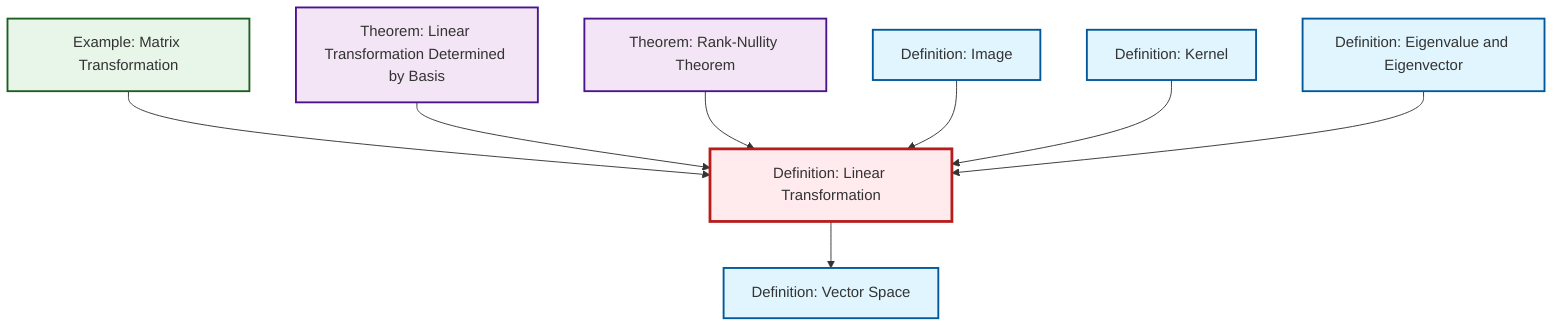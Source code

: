 graph TD
    classDef definition fill:#e1f5fe,stroke:#01579b,stroke-width:2px
    classDef theorem fill:#f3e5f5,stroke:#4a148c,stroke-width:2px
    classDef axiom fill:#fff3e0,stroke:#e65100,stroke-width:2px
    classDef example fill:#e8f5e9,stroke:#1b5e20,stroke-width:2px
    classDef current fill:#ffebee,stroke:#b71c1c,stroke-width:3px
    thm-linear-transformation-basis["Theorem: Linear Transformation Determined by Basis"]:::theorem
    thm-rank-nullity["Theorem: Rank-Nullity Theorem"]:::theorem
    def-kernel["Definition: Kernel"]:::definition
    def-image["Definition: Image"]:::definition
    ex-matrix-transformation["Example: Matrix Transformation"]:::example
    def-vector-space["Definition: Vector Space"]:::definition
    def-eigenvalue-eigenvector["Definition: Eigenvalue and Eigenvector"]:::definition
    def-linear-transformation["Definition: Linear Transformation"]:::definition
    ex-matrix-transformation --> def-linear-transformation
    thm-linear-transformation-basis --> def-linear-transformation
    thm-rank-nullity --> def-linear-transformation
    def-linear-transformation --> def-vector-space
    def-image --> def-linear-transformation
    def-kernel --> def-linear-transformation
    def-eigenvalue-eigenvector --> def-linear-transformation
    class def-linear-transformation current